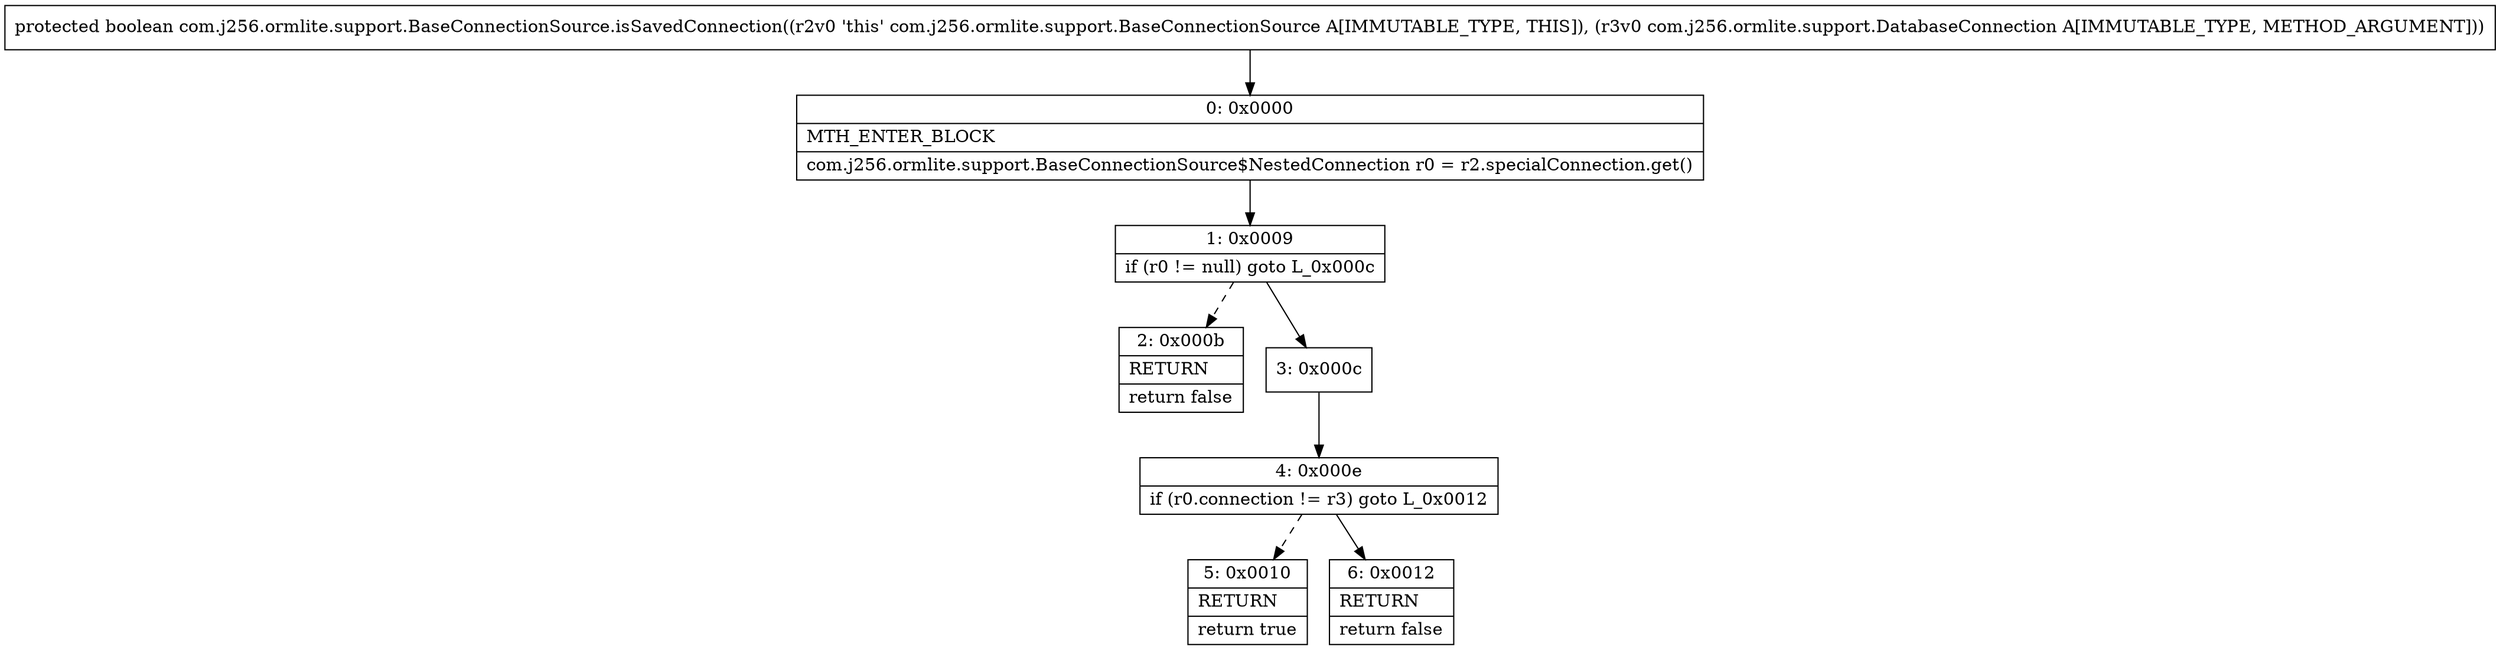 digraph "CFG forcom.j256.ormlite.support.BaseConnectionSource.isSavedConnection(Lcom\/j256\/ormlite\/support\/DatabaseConnection;)Z" {
Node_0 [shape=record,label="{0\:\ 0x0000|MTH_ENTER_BLOCK\l|com.j256.ormlite.support.BaseConnectionSource$NestedConnection r0 = r2.specialConnection.get()\l}"];
Node_1 [shape=record,label="{1\:\ 0x0009|if (r0 != null) goto L_0x000c\l}"];
Node_2 [shape=record,label="{2\:\ 0x000b|RETURN\l|return false\l}"];
Node_3 [shape=record,label="{3\:\ 0x000c}"];
Node_4 [shape=record,label="{4\:\ 0x000e|if (r0.connection != r3) goto L_0x0012\l}"];
Node_5 [shape=record,label="{5\:\ 0x0010|RETURN\l|return true\l}"];
Node_6 [shape=record,label="{6\:\ 0x0012|RETURN\l|return false\l}"];
MethodNode[shape=record,label="{protected boolean com.j256.ormlite.support.BaseConnectionSource.isSavedConnection((r2v0 'this' com.j256.ormlite.support.BaseConnectionSource A[IMMUTABLE_TYPE, THIS]), (r3v0 com.j256.ormlite.support.DatabaseConnection A[IMMUTABLE_TYPE, METHOD_ARGUMENT])) }"];
MethodNode -> Node_0;
Node_0 -> Node_1;
Node_1 -> Node_2[style=dashed];
Node_1 -> Node_3;
Node_3 -> Node_4;
Node_4 -> Node_5[style=dashed];
Node_4 -> Node_6;
}

